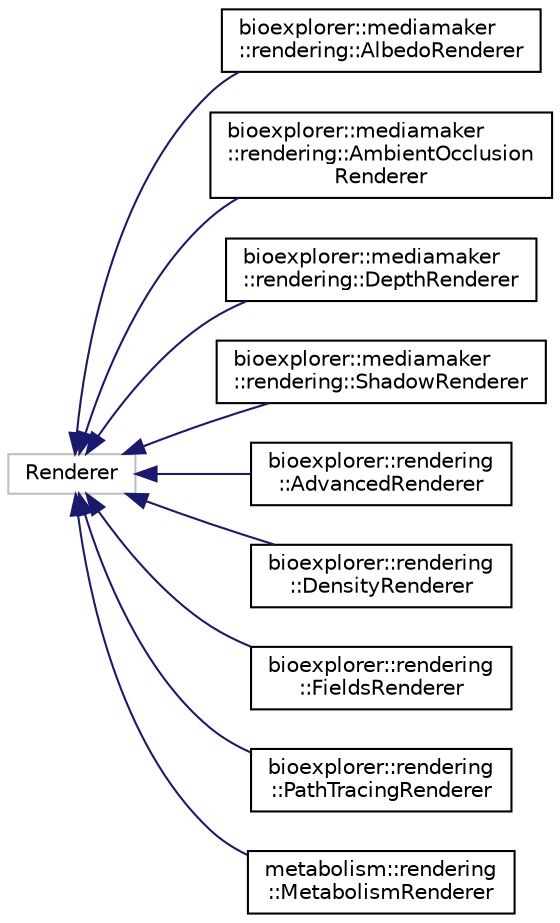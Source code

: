 digraph "Graphical Class Hierarchy"
{
 // LATEX_PDF_SIZE
  edge [fontname="Helvetica",fontsize="10",labelfontname="Helvetica",labelfontsize="10"];
  node [fontname="Helvetica",fontsize="10",shape=record];
  rankdir="LR";
  Node31 [label="Renderer",height=0.2,width=0.4,color="grey75", fillcolor="white", style="filled",tooltip=" "];
  Node31 -> Node0 [dir="back",color="midnightblue",fontsize="10",style="solid",fontname="Helvetica"];
  Node0 [label="bioexplorer::mediamaker\l::rendering::AlbedoRenderer",height=0.2,width=0.4,color="black", fillcolor="white", style="filled",URL="$d6/d4f/classbioexplorer_1_1mediamaker_1_1rendering_1_1AlbedoRenderer.html",tooltip=" "];
  Node31 -> Node33 [dir="back",color="midnightblue",fontsize="10",style="solid",fontname="Helvetica"];
  Node33 [label="bioexplorer::mediamaker\l::rendering::AmbientOcclusion\lRenderer",height=0.2,width=0.4,color="black", fillcolor="white", style="filled",URL="$da/d0a/classbioexplorer_1_1mediamaker_1_1rendering_1_1AmbientOcclusionRenderer.html",tooltip=" "];
  Node31 -> Node34 [dir="back",color="midnightblue",fontsize="10",style="solid",fontname="Helvetica"];
  Node34 [label="bioexplorer::mediamaker\l::rendering::DepthRenderer",height=0.2,width=0.4,color="black", fillcolor="white", style="filled",URL="$dd/d40/classbioexplorer_1_1mediamaker_1_1rendering_1_1DepthRenderer.html",tooltip=" "];
  Node31 -> Node35 [dir="back",color="midnightblue",fontsize="10",style="solid",fontname="Helvetica"];
  Node35 [label="bioexplorer::mediamaker\l::rendering::ShadowRenderer",height=0.2,width=0.4,color="black", fillcolor="white", style="filled",URL="$d3/d1a/classbioexplorer_1_1mediamaker_1_1rendering_1_1ShadowRenderer.html",tooltip=" "];
  Node31 -> Node36 [dir="back",color="midnightblue",fontsize="10",style="solid",fontname="Helvetica"];
  Node36 [label="bioexplorer::rendering\l::AdvancedRenderer",height=0.2,width=0.4,color="black", fillcolor="white", style="filled",URL="$d9/d98/classbioexplorer_1_1rendering_1_1AdvancedRenderer.html",tooltip="The AdvancedRenderer class is a renderer that can perform global illumination (light shading,..."];
  Node31 -> Node37 [dir="back",color="midnightblue",fontsize="10",style="solid",fontname="Helvetica"];
  Node37 [label="bioexplorer::rendering\l::DensityRenderer",height=0.2,width=0.4,color="black", fillcolor="white", style="filled",URL="$de/d24/classbioexplorer_1_1rendering_1_1DensityRenderer.html",tooltip="The DensityRenderer class allows visualization of atom density in the 3D scene."];
  Node31 -> Node38 [dir="back",color="midnightblue",fontsize="10",style="solid",fontname="Helvetica"];
  Node38 [label="bioexplorer::rendering\l::FieldsRenderer",height=0.2,width=0.4,color="black", fillcolor="white", style="filled",URL="$de/d6a/classbioexplorer_1_1rendering_1_1FieldsRenderer.html",tooltip="The FieldsRenderer class allows visualization of magnetic fields created by atoms in the 3D scene...."];
  Node31 -> Node39 [dir="back",color="midnightblue",fontsize="10",style="solid",fontname="Helvetica"];
  Node39 [label="bioexplorer::rendering\l::PathTracingRenderer",height=0.2,width=0.4,color="black", fillcolor="white", style="filled",URL="$de/da9/classbioexplorer_1_1rendering_1_1PathTracingRenderer.html",tooltip="The PathTracingRenderer class is a renderer that processes the rendering of the 3D scene using the pa..."];
  Node31 -> Node40 [dir="back",color="midnightblue",fontsize="10",style="solid",fontname="Helvetica"];
  Node40 [label="metabolism::rendering\l::MetabolismRenderer",height=0.2,width=0.4,color="black", fillcolor="white", style="filled",URL="$d3/d27/classmetabolism_1_1rendering_1_1MetabolismRenderer.html",tooltip="The MetabolismRenderer class allows visualization of atom Metabolism in the 3D scene."];
}
